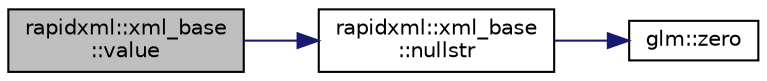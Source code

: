 digraph "rapidxml::xml_base::value"
{
 // LATEX_PDF_SIZE
  edge [fontname="Helvetica",fontsize="10",labelfontname="Helvetica",labelfontsize="10"];
  node [fontname="Helvetica",fontsize="10",shape=record];
  rankdir="LR";
  Node1 [label="rapidxml::xml_base\l::value",height=0.2,width=0.4,color="black", fillcolor="grey75", style="filled", fontcolor="black",tooltip=" "];
  Node1 -> Node2 [color="midnightblue",fontsize="10",style="solid",fontname="Helvetica"];
  Node2 [label="rapidxml::xml_base\l::nullstr",height=0.2,width=0.4,color="black", fillcolor="white", style="filled",URL="$classrapidxml_1_1xml__base.html#ad96ff6b1e41dab3ff60b9bc4df769a75",tooltip=" "];
  Node2 -> Node3 [color="midnightblue",fontsize="10",style="solid",fontname="Helvetica"];
  Node3 [label="glm::zero",height=0.2,width=0.4,color="black", fillcolor="white", style="filled",URL="$group__gtc__constants.html#ga788f5a421fc0f40a1296ebc094cbaa8a",tooltip=" "];
}
